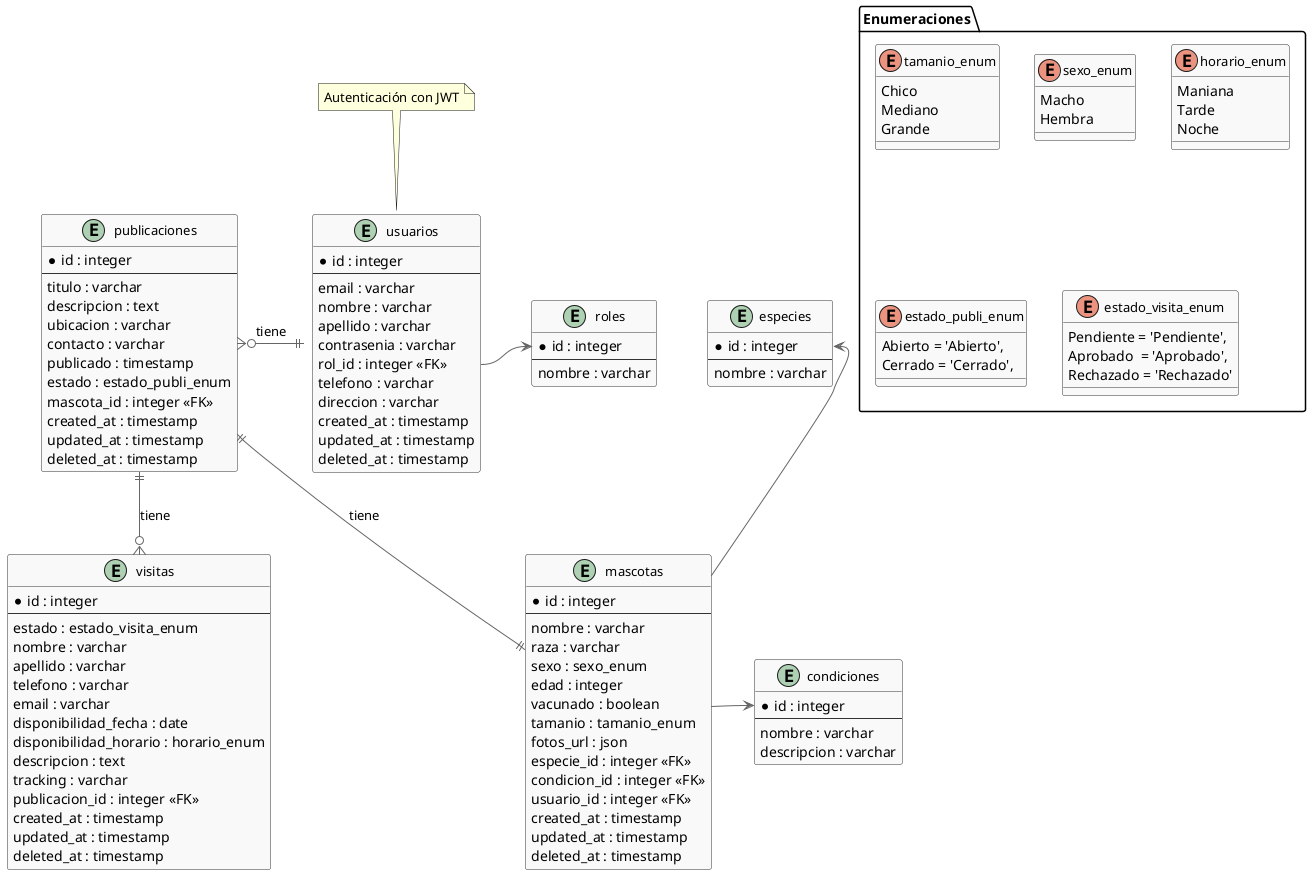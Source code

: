 @startuml diagrama ER AdpotAR

' Configuración 

skinparam class {
    BackgroundColor #f9f9f9
    BorderColor #333333
    ArrowColor #666666
    FontSize 13
    Linetype ortho
}

entity mascotas {
  * id : integer
  --
  nombre : varchar
  raza : varchar
  sexo : sexo_enum
  edad : integer
  vacunado : boolean
  tamanio : tamanio_enum
  fotos_url : json
  especie_id : integer <<FK>>
  condicion_id : integer <<FK>>
  usuario_id : integer <<FK>>
  created_at : timestamp
  updated_at : timestamp
  deleted_at : timestamp
}

entity publicaciones {
  * id : integer
  --
  titulo : varchar
  descripcion : text
  ubicacion : varchar
  contacto : varchar
  publicado : timestamp
  estado : estado_publi_enum
  mascota_id : integer <<FK>>
  created_at : timestamp
  updated_at : timestamp
  deleted_at : timestamp
}

entity usuarios {
  * id : integer
  --
  email : varchar
  nombre : varchar
  apellido : varchar
  contrasenia : varchar
  rol_id : integer <<FK>>
  telefono : varchar
  direccion : varchar
  created_at : timestamp
  updated_at : timestamp
  deleted_at : timestamp
}

entity visitas {
  * id : integer
  --
  estado : estado_visita_enum
  nombre : varchar
  apellido : varchar
  telefono : varchar
  email : varchar
  disponibilidad_fecha : date
  disponibilidad_horario : horario_enum
  descripcion : text
  tracking : varchar
  publicacion_id : integer <<FK>>
  created_at : timestamp
  updated_at : timestamp
  deleted_at : timestamp
}

entity condiciones {
  * id : integer
  --
  nombre : varchar
  descripcion : varchar
}

entity especies {
  * id : integer
  --
  nombre : varchar
}

entity roles {
  * id : integer
  --
  nombre : varchar
}

' Relaciones
mascotas -up-> especies::id
mascotas -right-> condiciones::id
'mascotas::usuario_id --> usuarios::id

'publicaciones::mascota_id --> mascotas::id

usuarios::rol_id -right-> roles::id

'visitas::publicacion_id --> publicaciones::id

usuarios ||-l-o{ publicaciones : tiene
publicaciones ||--|| mascotas : tiene
publicaciones ||--o{ visitas : tiene

' Notas
note top of usuarios
Autenticación con JWT
end note

' Enums
package "Enumeraciones" {
    enum tamanio_enum {
    Chico
    Mediano
    Grande
    }

    enum sexo_enum {
    Macho
    Hembra
    }

    enum horario_enum {
    Maniana
    Tarde
    Noche
    }

    enum estado_publi_enum {
    Abierto = 'Abierto',
    Cerrado = 'Cerrado',
    }

    enum estado_visita_enum {
        Pendiente = 'Pendiente',
        Aprobado  = 'Aprobado',
        Rechazado = 'Rechazado'
    }
}
@enduml
